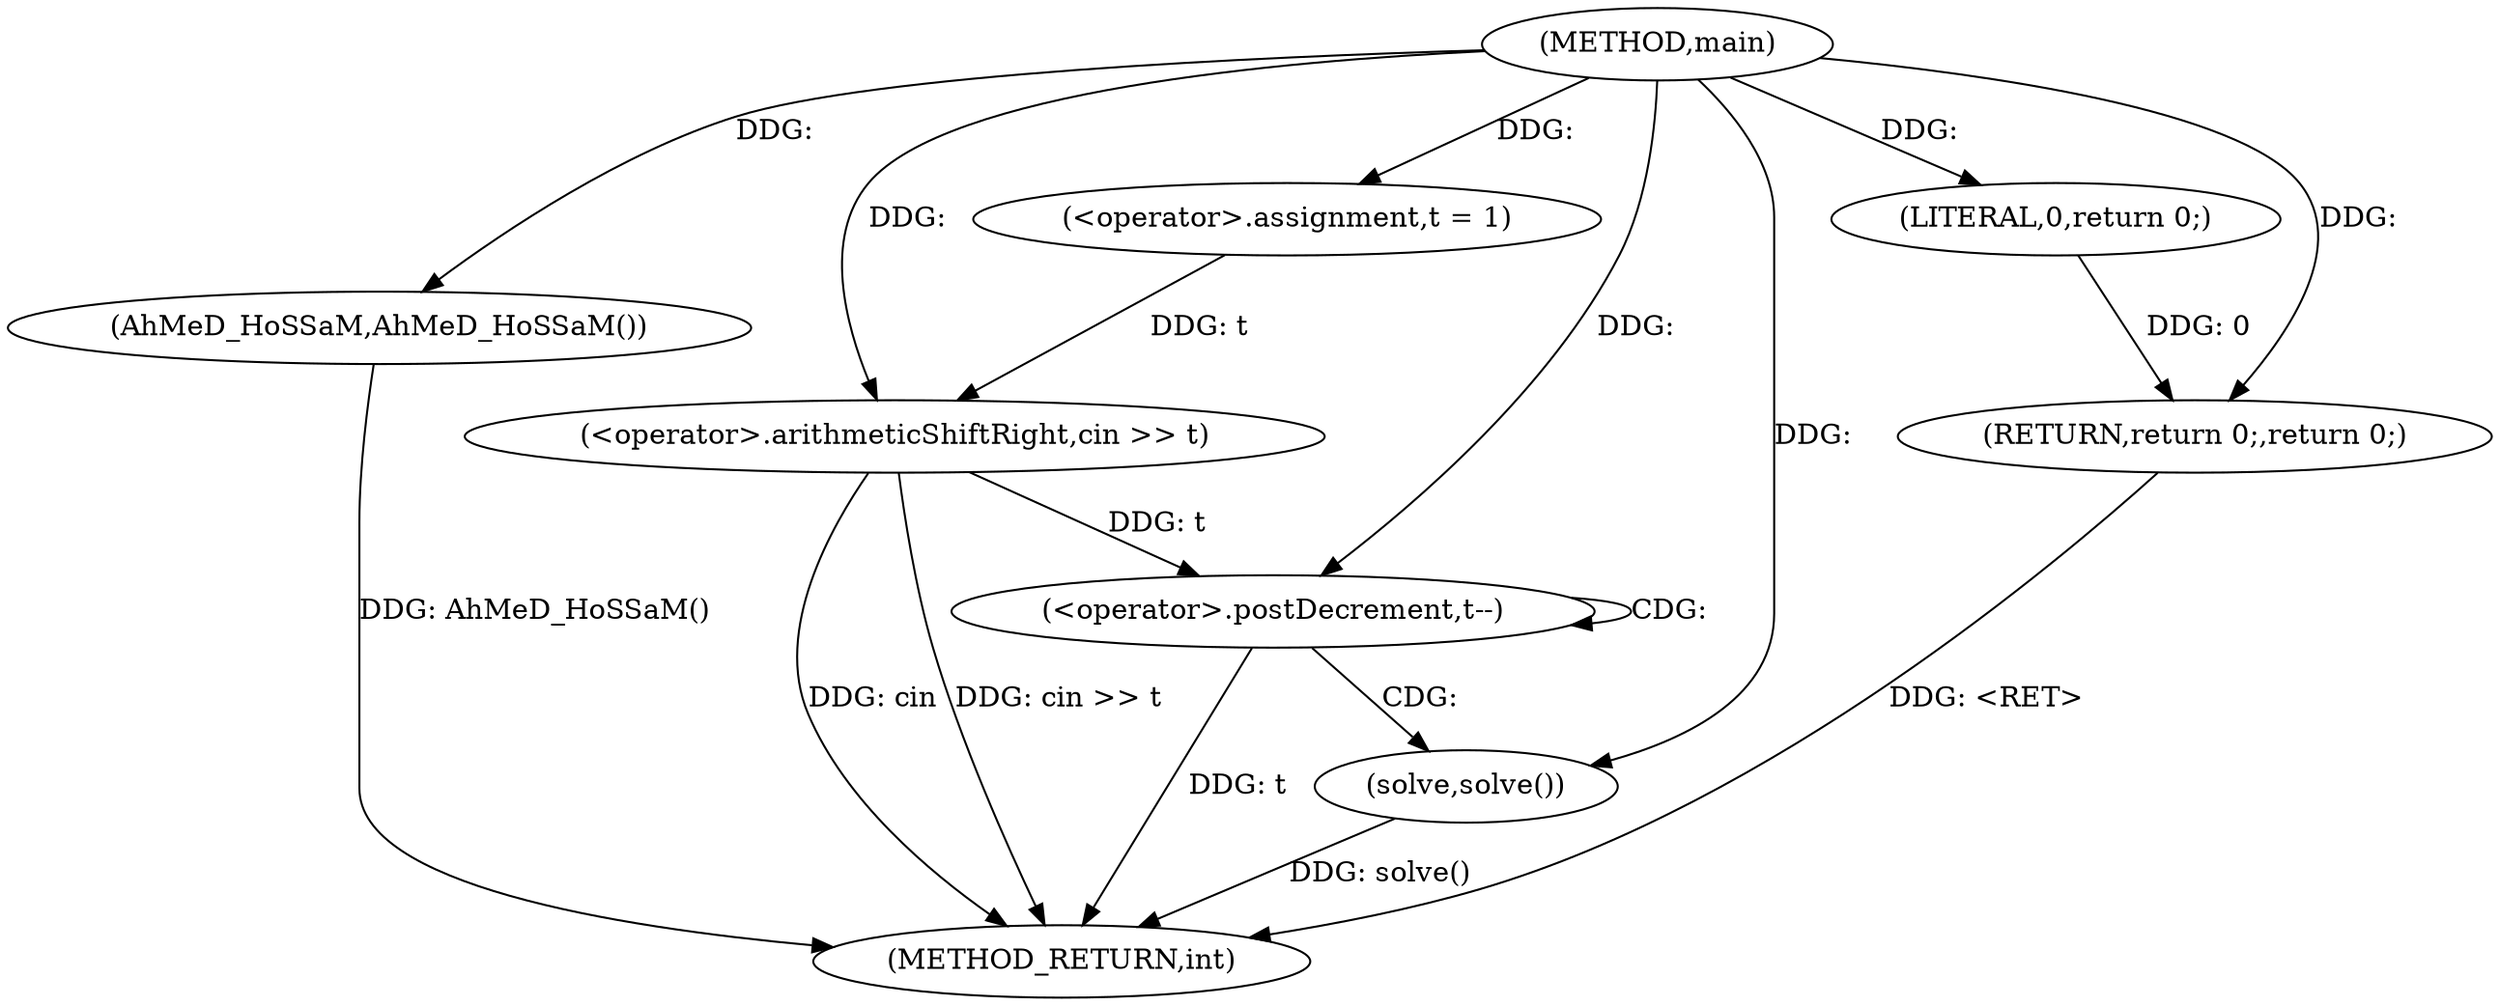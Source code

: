 digraph "main" {  
"1000223" [label = "(METHOD,main)" ]
"1000239" [label = "(METHOD_RETURN,int)" ]
"1000225" [label = "(AhMeD_HoSSaM,AhMeD_HoSSaM())" ]
"1000227" [label = "(<operator>.assignment,t = 1)" ]
"1000230" [label = "(<operator>.arithmeticShiftRight,cin >> t)" ]
"1000237" [label = "(RETURN,return 0;,return 0;)" ]
"1000234" [label = "(<operator>.postDecrement,t--)" ]
"1000236" [label = "(solve,solve())" ]
"1000238" [label = "(LITERAL,0,return 0;)" ]
  "1000225" -> "1000239"  [ label = "DDG: AhMeD_HoSSaM()"] 
  "1000230" -> "1000239"  [ label = "DDG: cin >> t"] 
  "1000234" -> "1000239"  [ label = "DDG: t"] 
  "1000236" -> "1000239"  [ label = "DDG: solve()"] 
  "1000237" -> "1000239"  [ label = "DDG: <RET>"] 
  "1000230" -> "1000239"  [ label = "DDG: cin"] 
  "1000223" -> "1000225"  [ label = "DDG: "] 
  "1000223" -> "1000227"  [ label = "DDG: "] 
  "1000238" -> "1000237"  [ label = "DDG: 0"] 
  "1000223" -> "1000237"  [ label = "DDG: "] 
  "1000223" -> "1000230"  [ label = "DDG: "] 
  "1000227" -> "1000230"  [ label = "DDG: t"] 
  "1000223" -> "1000236"  [ label = "DDG: "] 
  "1000223" -> "1000238"  [ label = "DDG: "] 
  "1000230" -> "1000234"  [ label = "DDG: t"] 
  "1000223" -> "1000234"  [ label = "DDG: "] 
  "1000234" -> "1000236"  [ label = "CDG: "] 
  "1000234" -> "1000234"  [ label = "CDG: "] 
}
